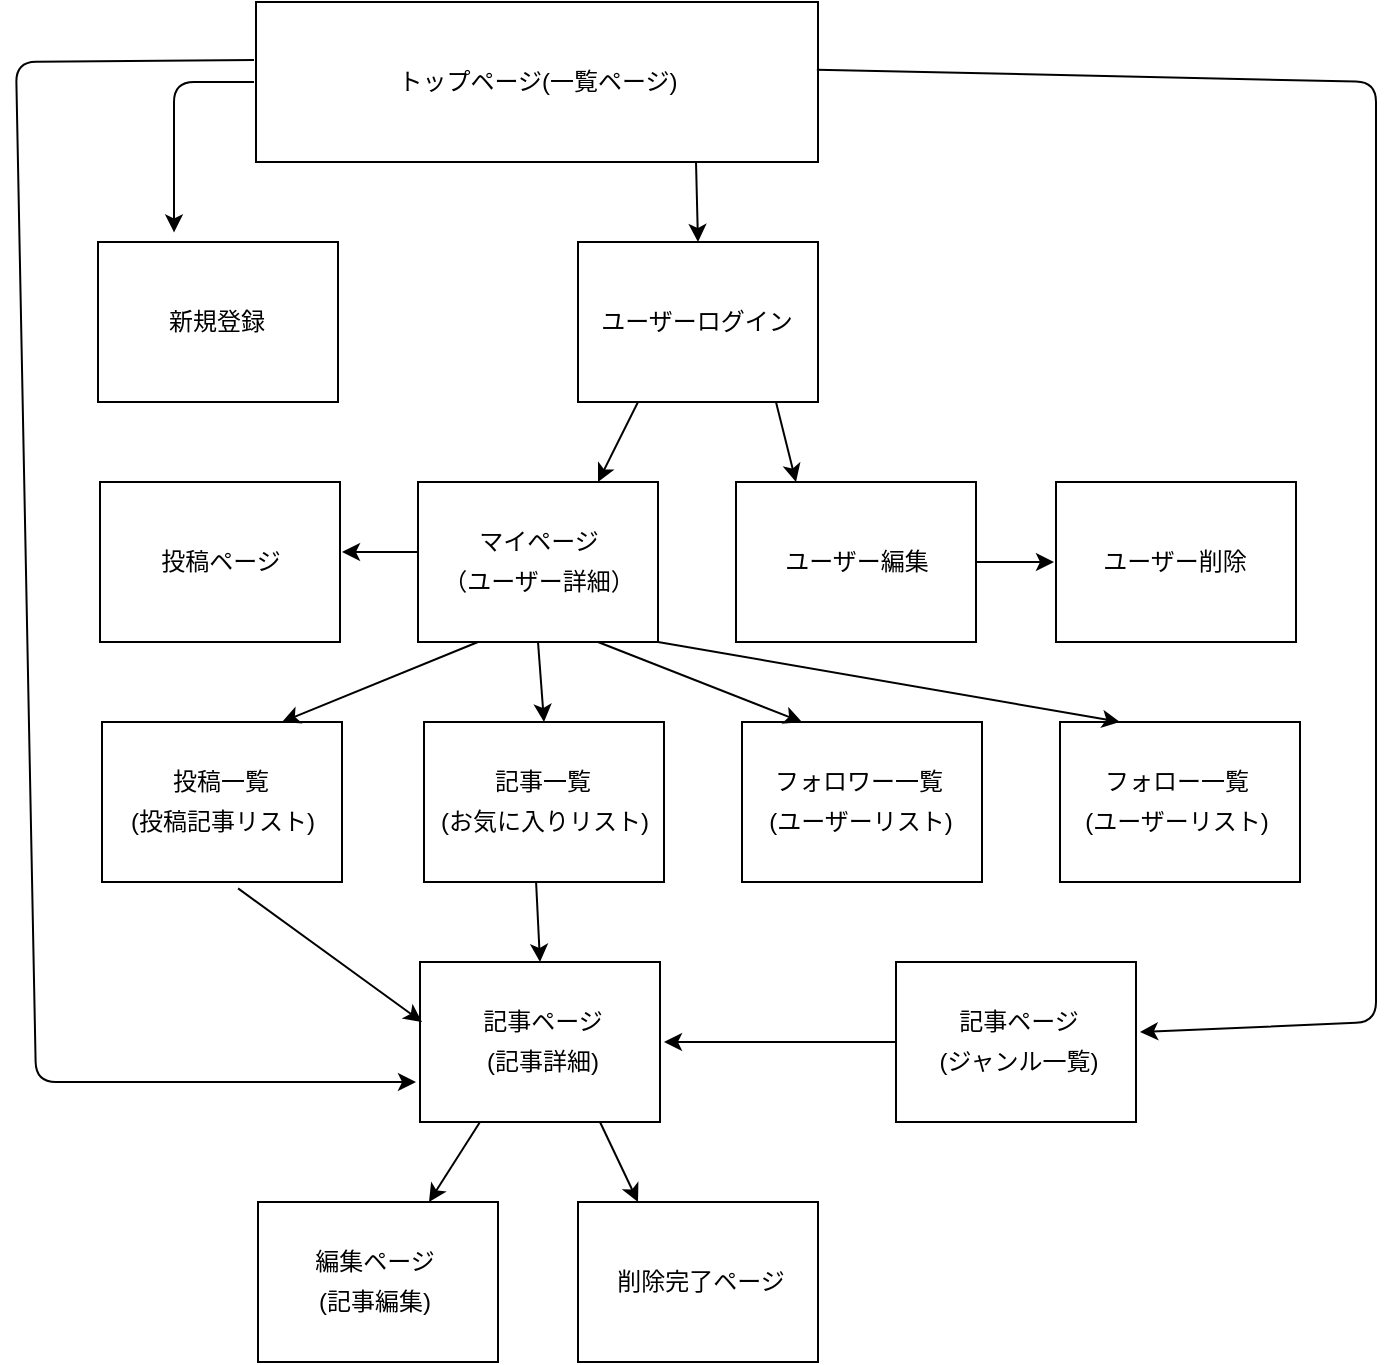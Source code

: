 <mxfile>
    <diagram id="L7yRmDGr-kqdLdJQwgWc" name="ページ1">
        <mxGraphModel dx="1010" dy="555" grid="1" gridSize="10" guides="1" tooltips="1" connect="1" arrows="1" fold="1" page="1" pageScale="1" pageWidth="827" pageHeight="1169" math="0" shadow="0">
            <root>
                <mxCell id="0"/>
                <mxCell id="1" parent="0"/>
                <mxCell id="2" value="" style="rounded=0;whiteSpace=wrap;html=1;" parent="1" vertex="1">
                    <mxGeometry x="200" y="80" width="281" height="80" as="geometry"/>
                </mxCell>
                <UserObject label="トップページ(一覧ページ)" placeholders="1" name="Variable" id="68">
                    <mxCell style="text;html=1;strokeColor=none;fillColor=none;align=center;verticalAlign=middle;whiteSpace=wrap;overflow=hidden;" parent="1" vertex="1">
                        <mxGeometry x="241" y="110" width="200" height="20" as="geometry"/>
                    </mxCell>
                </UserObject>
                <mxCell id="73" value="" style="rounded=0;whiteSpace=wrap;html=1;" parent="1" vertex="1">
                    <mxGeometry x="361" y="200" width="120" height="80" as="geometry"/>
                </mxCell>
                <mxCell id="75" value="" style="rounded=0;whiteSpace=wrap;html=1;" parent="1" vertex="1">
                    <mxGeometry x="121" y="200" width="120" height="80" as="geometry"/>
                </mxCell>
                <UserObject label="新規登録" placeholders="1" name="Variable" id="76">
                    <mxCell style="text;html=1;strokeColor=none;fillColor=none;align=center;verticalAlign=middle;whiteSpace=wrap;overflow=hidden;" parent="1" vertex="1">
                        <mxGeometry x="120" y="230" width="121" height="20" as="geometry"/>
                    </mxCell>
                </UserObject>
                <mxCell id="77" value="" style="rounded=0;whiteSpace=wrap;html=1;" parent="1" vertex="1">
                    <mxGeometry x="281" y="320" width="120" height="80" as="geometry"/>
                </mxCell>
                <UserObject label="マイページ" placeholders="1" name="Variable" id="78">
                    <mxCell style="text;html=1;strokeColor=none;fillColor=none;align=center;verticalAlign=middle;whiteSpace=wrap;overflow=hidden;" parent="1" vertex="1">
                        <mxGeometry x="281" y="340" width="121" height="20" as="geometry"/>
                    </mxCell>
                </UserObject>
                <UserObject label="ユーザーログイン" placeholders="1" name="Variable" id="79">
                    <mxCell style="text;html=1;strokeColor=none;fillColor=none;align=center;verticalAlign=middle;whiteSpace=wrap;overflow=hidden;" parent="1" vertex="1">
                        <mxGeometry x="360" y="230" width="121" height="20" as="geometry"/>
                    </mxCell>
                </UserObject>
                <mxCell id="81" value="" style="rounded=0;whiteSpace=wrap;html=1;" parent="1" vertex="1">
                    <mxGeometry x="122" y="320" width="120" height="80" as="geometry"/>
                </mxCell>
                <UserObject label="投稿ページ" placeholders="1" name="Variable" id="82">
                    <mxCell style="text;html=1;strokeColor=none;fillColor=none;align=center;verticalAlign=middle;whiteSpace=wrap;overflow=hidden;" parent="1" vertex="1">
                        <mxGeometry x="122" y="350" width="121" height="20" as="geometry"/>
                    </mxCell>
                </UserObject>
                <UserObject label="（ユーザー詳細）" placeholders="1" name="Variable" id="83">
                    <mxCell style="text;html=1;strokeColor=none;fillColor=none;align=center;verticalAlign=middle;whiteSpace=wrap;overflow=hidden;" parent="1" vertex="1">
                        <mxGeometry x="281" y="360" width="121" height="20" as="geometry"/>
                    </mxCell>
                </UserObject>
                <mxCell id="84" value="" style="rounded=0;whiteSpace=wrap;html=1;" parent="1" vertex="1">
                    <mxGeometry x="443" y="440" width="120" height="80" as="geometry"/>
                </mxCell>
                <mxCell id="86" value="" style="rounded=0;whiteSpace=wrap;html=1;" parent="1" vertex="1">
                    <mxGeometry x="201" y="680" width="120" height="80" as="geometry"/>
                </mxCell>
                <mxCell id="89" value="" style="rounded=0;whiteSpace=wrap;html=1;" parent="1" vertex="1">
                    <mxGeometry x="440" y="320" width="120" height="80" as="geometry"/>
                </mxCell>
                <mxCell id="90" value="" style="rounded=0;whiteSpace=wrap;html=1;" parent="1" vertex="1">
                    <mxGeometry x="602" y="440" width="120" height="80" as="geometry"/>
                </mxCell>
                <mxCell id="91" value="" style="rounded=0;whiteSpace=wrap;html=1;" parent="1" vertex="1">
                    <mxGeometry x="284" y="440" width="120" height="80" as="geometry"/>
                </mxCell>
                <UserObject label="フォロー一覧" placeholders="1" name="Variable" id="93">
                    <mxCell style="text;html=1;strokeColor=none;fillColor=none;align=center;verticalAlign=middle;whiteSpace=wrap;overflow=hidden;" parent="1" vertex="1">
                        <mxGeometry x="600" y="460" width="121" height="20" as="geometry"/>
                    </mxCell>
                </UserObject>
                <UserObject label="ユーザー編集" placeholders="1" name="Variable" id="96">
                    <mxCell style="text;html=1;strokeColor=none;fillColor=none;align=center;verticalAlign=middle;whiteSpace=wrap;overflow=hidden;" parent="1" vertex="1">
                        <mxGeometry x="440" y="350" width="121" height="20" as="geometry"/>
                    </mxCell>
                </UserObject>
                <mxCell id="97" value="" style="rounded=0;whiteSpace=wrap;html=1;" parent="1" vertex="1">
                    <mxGeometry x="600" y="320" width="120" height="80" as="geometry"/>
                </mxCell>
                <UserObject label="ユーザー削除" placeholders="1" name="Variable" id="99">
                    <mxCell style="text;html=1;strokeColor=none;fillColor=none;align=center;verticalAlign=middle;whiteSpace=wrap;overflow=hidden;" parent="1" vertex="1">
                        <mxGeometry x="599" y="350" width="121" height="20" as="geometry"/>
                    </mxCell>
                </UserObject>
                <mxCell id="101" value="" style="rounded=0;whiteSpace=wrap;html=1;" parent="1" vertex="1">
                    <mxGeometry x="282" y="560" width="120" height="80" as="geometry"/>
                </mxCell>
                <UserObject label="(ユーザーリスト)" placeholders="1" name="Variable" id="106">
                    <mxCell style="text;html=1;strokeColor=none;fillColor=none;align=center;verticalAlign=middle;whiteSpace=wrap;overflow=hidden;" parent="1" vertex="1">
                        <mxGeometry x="600" y="480" width="121" height="20" as="geometry"/>
                    </mxCell>
                </UserObject>
                <UserObject label="(記事詳細)" placeholders="1" name="Variable" id="107">
                    <mxCell style="text;html=1;strokeColor=none;fillColor=none;align=center;verticalAlign=middle;whiteSpace=wrap;overflow=hidden;" parent="1" vertex="1">
                        <mxGeometry x="283" y="600" width="121" height="20" as="geometry"/>
                    </mxCell>
                </UserObject>
                <UserObject label="記事ページ" placeholders="1" name="Variable" id="108">
                    <mxCell style="text;html=1;strokeColor=none;fillColor=none;align=center;verticalAlign=middle;whiteSpace=wrap;overflow=hidden;" parent="1" vertex="1">
                        <mxGeometry x="283" y="580" width="121" height="20" as="geometry"/>
                    </mxCell>
                </UserObject>
                <UserObject label="編集ページ" placeholders="1" name="Variable" id="109">
                    <mxCell style="text;html=1;strokeColor=none;fillColor=none;align=center;verticalAlign=middle;whiteSpace=wrap;overflow=hidden;" parent="1" vertex="1">
                        <mxGeometry x="199" y="700" width="121" height="20" as="geometry"/>
                    </mxCell>
                </UserObject>
                <UserObject label="(記事編集)" placeholders="1" name="Variable" id="110">
                    <mxCell style="text;html=1;strokeColor=none;fillColor=none;align=center;verticalAlign=middle;whiteSpace=wrap;overflow=hidden;" parent="1" vertex="1">
                        <mxGeometry x="199" y="720" width="121" height="20" as="geometry"/>
                    </mxCell>
                </UserObject>
                <mxCell id="111" value="" style="rounded=0;whiteSpace=wrap;html=1;" parent="1" vertex="1">
                    <mxGeometry x="361" y="680" width="120" height="80" as="geometry"/>
                </mxCell>
                <UserObject label="削除完了ページ" placeholders="1" name="Variable" id="112">
                    <mxCell style="text;html=1;strokeColor=none;fillColor=none;align=center;verticalAlign=middle;whiteSpace=wrap;overflow=hidden;" parent="1" vertex="1">
                        <mxGeometry x="362" y="710" width="121" height="20" as="geometry"/>
                    </mxCell>
                </UserObject>
                <UserObject label="(お気に入りリスト)" placeholders="1" name="Variable" id="114">
                    <mxCell style="text;html=1;strokeColor=none;fillColor=none;align=center;verticalAlign=middle;whiteSpace=wrap;overflow=hidden;" parent="1" vertex="1">
                        <mxGeometry x="284" y="480" width="121" height="20" as="geometry"/>
                    </mxCell>
                </UserObject>
                <UserObject label="記事一覧" placeholders="1" name="Variable" id="115">
                    <mxCell style="text;html=1;strokeColor=none;fillColor=none;align=center;verticalAlign=middle;whiteSpace=wrap;overflow=hidden;" parent="1" vertex="1">
                        <mxGeometry x="283" y="460" width="121" height="20" as="geometry"/>
                    </mxCell>
                </UserObject>
                <UserObject label="フォロワー一覧" placeholders="1" name="Variable" id="116">
                    <mxCell style="text;html=1;strokeColor=none;fillColor=none;align=center;verticalAlign=middle;whiteSpace=wrap;overflow=hidden;" parent="1" vertex="1">
                        <mxGeometry x="441" y="460" width="121" height="20" as="geometry"/>
                    </mxCell>
                </UserObject>
                <UserObject label="(ユーザーリスト)" placeholders="1" name="Variable" id="117">
                    <mxCell style="text;html=1;strokeColor=none;fillColor=none;align=center;verticalAlign=middle;whiteSpace=wrap;overflow=hidden;" parent="1" vertex="1">
                        <mxGeometry x="442" y="480" width="121" height="20" as="geometry"/>
                    </mxCell>
                </UserObject>
                <mxCell id="118" value="" style="rounded=0;whiteSpace=wrap;html=1;" parent="1" vertex="1">
                    <mxGeometry x="123" y="440" width="120" height="80" as="geometry"/>
                </mxCell>
                <UserObject label="(投稿記事リスト)" placeholders="1" name="Variable" id="119">
                    <mxCell style="text;html=1;strokeColor=none;fillColor=none;align=center;verticalAlign=middle;whiteSpace=wrap;overflow=hidden;" parent="1" vertex="1">
                        <mxGeometry x="123" y="480" width="121" height="20" as="geometry"/>
                    </mxCell>
                </UserObject>
                <UserObject label="投稿一覧" placeholders="1" name="Variable" id="120">
                    <mxCell style="text;html=1;strokeColor=none;fillColor=none;align=center;verticalAlign=middle;whiteSpace=wrap;overflow=hidden;" parent="1" vertex="1">
                        <mxGeometry x="122" y="460" width="121" height="20" as="geometry"/>
                    </mxCell>
                </UserObject>
                <mxCell id="121" value="" style="endArrow=classic;html=1;entryX=0.5;entryY=0;entryDx=0;entryDy=0;" parent="1" target="73" edge="1">
                    <mxGeometry width="50" height="50" relative="1" as="geometry">
                        <mxPoint x="420" y="160" as="sourcePoint"/>
                        <mxPoint x="421" y="190" as="targetPoint"/>
                    </mxGeometry>
                </mxCell>
                <mxCell id="122" value="" style="endArrow=classic;html=1;exitX=0;exitY=0.5;exitDx=0;exitDy=0;entryX=0.325;entryY=-0.06;entryDx=0;entryDy=0;entryPerimeter=0;" parent="1" edge="1">
                    <mxGeometry width="50" height="50" relative="1" as="geometry">
                        <mxPoint x="199" y="120" as="sourcePoint"/>
                        <mxPoint x="159" y="195.2" as="targetPoint"/>
                        <Array as="points">
                            <mxPoint x="159" y="120"/>
                        </Array>
                    </mxGeometry>
                </mxCell>
                <mxCell id="123" value="" style="endArrow=classic;html=1;entryX=0.75;entryY=0;entryDx=0;entryDy=0;exitX=0.25;exitY=1;exitDx=0;exitDy=0;" parent="1" source="73" target="77" edge="1">
                    <mxGeometry width="50" height="50" relative="1" as="geometry">
                        <mxPoint x="430" y="170" as="sourcePoint"/>
                        <mxPoint x="431" y="210" as="targetPoint"/>
                    </mxGeometry>
                </mxCell>
                <mxCell id="124" value="" style="endArrow=classic;html=1;entryX=1;entryY=0.25;entryDx=0;entryDy=0;exitX=0;exitY=0.75;exitDx=0;exitDy=0;" parent="1" source="78" target="82" edge="1">
                    <mxGeometry width="50" height="50" relative="1" as="geometry">
                        <mxPoint x="360" y="250" as="sourcePoint"/>
                        <mxPoint x="340" y="290" as="targetPoint"/>
                    </mxGeometry>
                </mxCell>
                <mxCell id="125" value="" style="endArrow=classic;html=1;entryX=0.25;entryY=0;entryDx=0;entryDy=0;" parent="1" target="89" edge="1">
                    <mxGeometry width="50" height="50" relative="1" as="geometry">
                        <mxPoint x="460" y="280" as="sourcePoint"/>
                        <mxPoint x="300" y="350" as="targetPoint"/>
                    </mxGeometry>
                </mxCell>
                <mxCell id="126" value="" style="endArrow=classic;html=1;entryX=0;entryY=0.5;entryDx=0;entryDy=0;exitX=1;exitY=0.5;exitDx=0;exitDy=0;" parent="1" source="89" target="99" edge="1">
                    <mxGeometry width="50" height="50" relative="1" as="geometry">
                        <mxPoint x="470" y="290" as="sourcePoint"/>
                        <mxPoint x="480" y="330" as="targetPoint"/>
                    </mxGeometry>
                </mxCell>
                <mxCell id="127" value="" style="endArrow=classic;html=1;entryX=0.25;entryY=0;entryDx=0;entryDy=0;exitX=1;exitY=1;exitDx=0;exitDy=0;" parent="1" source="77" target="90" edge="1">
                    <mxGeometry width="50" height="50" relative="1" as="geometry">
                        <mxPoint x="570" y="370" as="sourcePoint"/>
                        <mxPoint x="609" y="370" as="targetPoint"/>
                    </mxGeometry>
                </mxCell>
                <mxCell id="128" value="" style="endArrow=classic;html=1;entryX=0.25;entryY=0;entryDx=0;entryDy=0;exitX=0.75;exitY=1;exitDx=0;exitDy=0;" parent="1" source="77" target="84" edge="1">
                    <mxGeometry width="50" height="50" relative="1" as="geometry">
                        <mxPoint x="411" y="410" as="sourcePoint"/>
                        <mxPoint x="642" y="450" as="targetPoint"/>
                    </mxGeometry>
                </mxCell>
                <mxCell id="129" value="" style="endArrow=classic;html=1;entryX=0.5;entryY=0;entryDx=0;entryDy=0;exitX=0.5;exitY=1;exitDx=0;exitDy=0;" parent="1" source="77" target="91" edge="1">
                    <mxGeometry width="50" height="50" relative="1" as="geometry">
                        <mxPoint x="381" y="410" as="sourcePoint"/>
                        <mxPoint x="483" y="450" as="targetPoint"/>
                    </mxGeometry>
                </mxCell>
                <mxCell id="130" value="" style="endArrow=classic;html=1;entryX=0.75;entryY=0;entryDx=0;entryDy=0;exitX=0.25;exitY=1;exitDx=0;exitDy=0;" parent="1" source="77" target="118" edge="1">
                    <mxGeometry width="50" height="50" relative="1" as="geometry">
                        <mxPoint x="351" y="410" as="sourcePoint"/>
                        <mxPoint x="354" y="450" as="targetPoint"/>
                    </mxGeometry>
                </mxCell>
                <mxCell id="133" value="" style="endArrow=classic;html=1;entryX=0.5;entryY=0;entryDx=0;entryDy=0;exitX=0.467;exitY=1;exitDx=0;exitDy=0;exitPerimeter=0;" parent="1" source="91" target="101" edge="1">
                    <mxGeometry width="50" height="50" relative="1" as="geometry">
                        <mxPoint x="340" y="530" as="sourcePoint"/>
                        <mxPoint x="354" y="450" as="targetPoint"/>
                    </mxGeometry>
                </mxCell>
                <mxCell id="134" value="" style="endArrow=classic;html=1;entryX=0;entryY=0.5;entryDx=0;entryDy=0;exitX=0.567;exitY=1.04;exitDx=0;exitDy=0;exitPerimeter=0;" parent="1" source="118" target="108" edge="1">
                    <mxGeometry width="50" height="50" relative="1" as="geometry">
                        <mxPoint x="350.04" y="530" as="sourcePoint"/>
                        <mxPoint x="352" y="570" as="targetPoint"/>
                    </mxGeometry>
                </mxCell>
                <mxCell id="141" value="" style="endArrow=classic;html=1;exitX=0;exitY=0.5;exitDx=0;exitDy=0;" parent="1" edge="1">
                    <mxGeometry width="50" height="50" relative="1" as="geometry">
                        <mxPoint x="199" y="109" as="sourcePoint"/>
                        <mxPoint x="280" y="620" as="targetPoint"/>
                        <Array as="points">
                            <mxPoint x="80" y="110"/>
                            <mxPoint x="90" y="620"/>
                        </Array>
                    </mxGeometry>
                </mxCell>
                <mxCell id="142" value="" style="endArrow=classic;html=1;exitX=0.25;exitY=1;exitDx=0;exitDy=0;" edge="1" parent="1" source="101" target="86">
                    <mxGeometry width="50" height="50" relative="1" as="geometry">
                        <mxPoint x="310" y="650" as="sourcePoint"/>
                        <mxPoint x="352" y="570" as="targetPoint"/>
                    </mxGeometry>
                </mxCell>
                <mxCell id="143" value="" style="endArrow=classic;html=1;exitX=0.75;exitY=1;exitDx=0;exitDy=0;entryX=0.25;entryY=0;entryDx=0;entryDy=0;" edge="1" parent="1" source="101" target="111">
                    <mxGeometry width="50" height="50" relative="1" as="geometry">
                        <mxPoint x="440" y="660" as="sourcePoint"/>
                        <mxPoint x="390" y="660" as="targetPoint"/>
                    </mxGeometry>
                </mxCell>
                <mxCell id="144" value="" style="rounded=0;whiteSpace=wrap;html=1;" vertex="1" parent="1">
                    <mxGeometry x="520" y="560" width="120" height="80" as="geometry"/>
                </mxCell>
                <UserObject label="(ジャンル一覧)" placeholders="1" name="Variable" id="145">
                    <mxCell style="text;html=1;strokeColor=none;fillColor=none;align=center;verticalAlign=middle;whiteSpace=wrap;overflow=hidden;" vertex="1" parent="1">
                        <mxGeometry x="521" y="600" width="121" height="20" as="geometry"/>
                    </mxCell>
                </UserObject>
                <UserObject label="記事ページ" placeholders="1" name="Variable" id="146">
                    <mxCell style="text;html=1;strokeColor=none;fillColor=none;align=center;verticalAlign=middle;whiteSpace=wrap;overflow=hidden;" vertex="1" parent="1">
                        <mxGeometry x="521" y="580" width="121" height="20" as="geometry"/>
                    </mxCell>
                </UserObject>
                <mxCell id="147" value="" style="endArrow=classic;html=1;exitX=0.998;exitY=0.423;exitDx=0;exitDy=0;exitPerimeter=0;entryX=1;entryY=0.75;entryDx=0;entryDy=0;" edge="1" parent="1" source="2" target="146">
                    <mxGeometry width="50" height="50" relative="1" as="geometry">
                        <mxPoint x="489" y="114.5" as="sourcePoint"/>
                        <mxPoint x="570" y="625.5" as="targetPoint"/>
                        <Array as="points">
                            <mxPoint x="760" y="120"/>
                            <mxPoint x="760" y="590"/>
                        </Array>
                    </mxGeometry>
                </mxCell>
                <mxCell id="148" value="" style="endArrow=classic;html=1;entryX=1;entryY=1;entryDx=0;entryDy=0;exitX=0;exitY=0.5;exitDx=0;exitDy=0;" edge="1" parent="1" source="144" target="108">
                    <mxGeometry width="50" height="50" relative="1" as="geometry">
                        <mxPoint x="350.04" y="530" as="sourcePoint"/>
                        <mxPoint x="352" y="570" as="targetPoint"/>
                    </mxGeometry>
                </mxCell>
            </root>
        </mxGraphModel>
    </diagram>
</mxfile>